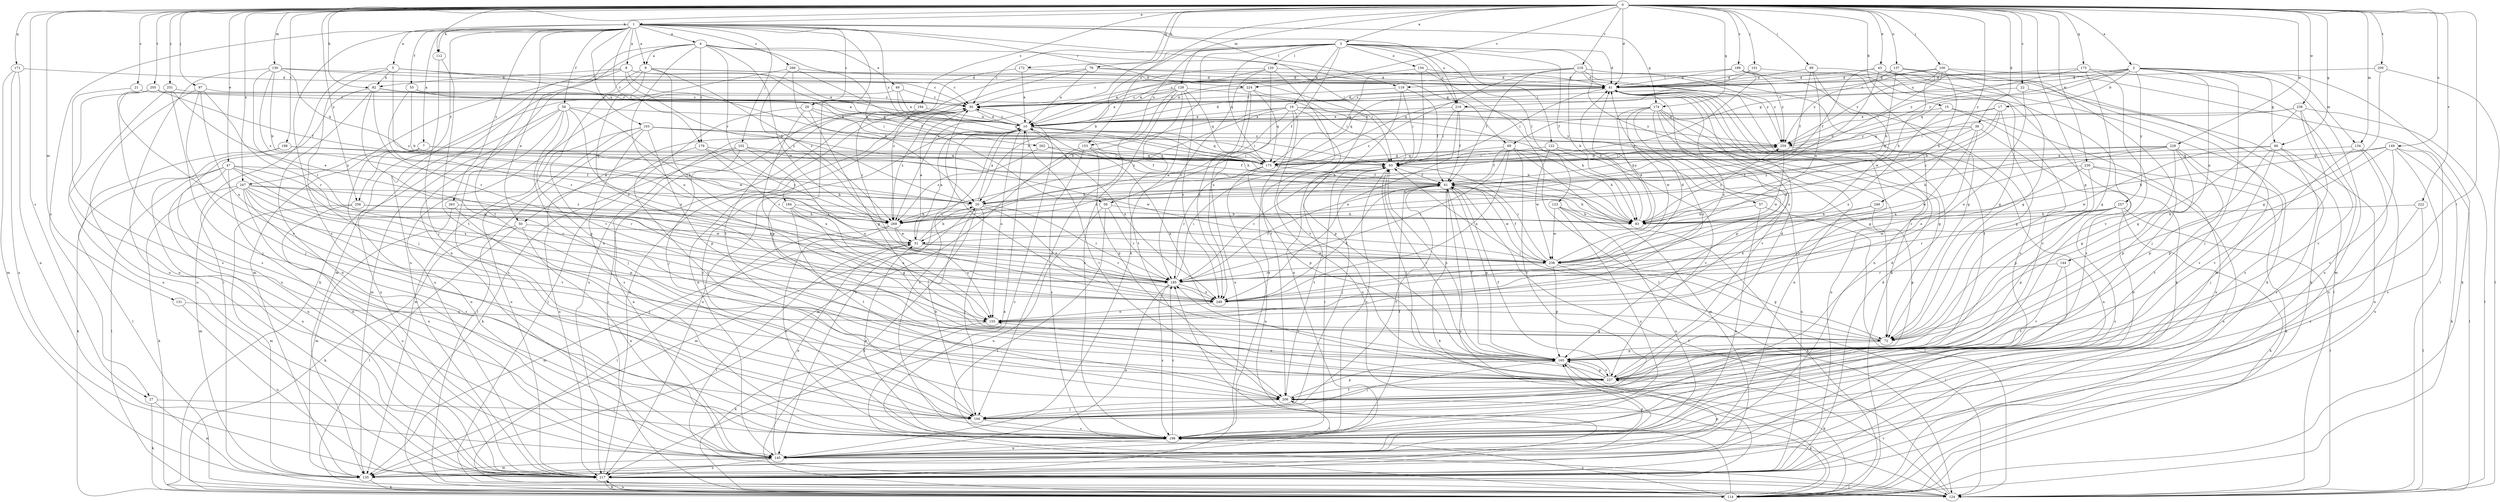 strict digraph  {
0;
1;
2;
3;
4;
5;
7;
8;
9;
10;
15;
17;
19;
20;
21;
22;
27;
29;
30;
38;
41;
43;
47;
49;
50;
51;
55;
56;
57;
59;
61;
66;
69;
72;
76;
82;
83;
89;
93;
97;
100;
101;
102;
103;
104;
112;
114;
119;
120;
122;
123;
124;
128;
130;
131;
134;
135;
137;
144;
145;
149;
153;
154;
155;
165;
171;
172;
173;
174;
175;
179;
184;
185;
189;
194;
196;
198;
200;
205;
206;
216;
217;
218;
222;
224;
227;
228;
230;
236;
238;
247;
248;
249;
251;
256;
257;
259;
262;
263;
266;
269;
0 -> 1  [label=a];
0 -> 2  [label=a];
0 -> 3  [label=a];
0 -> 15  [label=b];
0 -> 21  [label=c];
0 -> 22  [label=c];
0 -> 27  [label=c];
0 -> 38  [label=d];
0 -> 41  [label=d];
0 -> 43  [label=e];
0 -> 47  [label=e];
0 -> 66  [label=g];
0 -> 76  [label=h];
0 -> 82  [label=h];
0 -> 89  [label=i];
0 -> 97  [label=j];
0 -> 100  [label=j];
0 -> 101  [label=j];
0 -> 112  [label=k];
0 -> 128  [label=m];
0 -> 130  [label=m];
0 -> 131  [label=m];
0 -> 134  [label=m];
0 -> 137  [label=n];
0 -> 149  [label=o];
0 -> 153  [label=o];
0 -> 165  [label=p];
0 -> 171  [label=q];
0 -> 172  [label=q];
0 -> 173  [label=q];
0 -> 174  [label=q];
0 -> 189  [label=s];
0 -> 194  [label=s];
0 -> 198  [label=t];
0 -> 200  [label=t];
0 -> 205  [label=t];
0 -> 206  [label=t];
0 -> 218  [label=v];
0 -> 222  [label=v];
0 -> 224  [label=v];
0 -> 228  [label=w];
0 -> 230  [label=w];
0 -> 236  [label=w];
0 -> 247  [label=x];
0 -> 249  [label=y];
0 -> 251  [label=y];
0 -> 256  [label=y];
1 -> 4  [label=a];
1 -> 5  [label=a];
1 -> 7  [label=a];
1 -> 8  [label=a];
1 -> 9  [label=a];
1 -> 27  [label=c];
1 -> 29  [label=c];
1 -> 55  [label=f];
1 -> 56  [label=f];
1 -> 93  [label=i];
1 -> 102  [label=j];
1 -> 103  [label=j];
1 -> 112  [label=k];
1 -> 119  [label=l];
1 -> 174  [label=q];
1 -> 179  [label=r];
1 -> 196  [label=s];
1 -> 206  [label=t];
1 -> 216  [label=u];
1 -> 224  [label=v];
1 -> 227  [label=v];
1 -> 256  [label=y];
1 -> 262  [label=z];
1 -> 263  [label=z];
1 -> 266  [label=z];
2 -> 17  [label=b];
2 -> 66  [label=g];
2 -> 69  [label=g];
2 -> 104  [label=j];
2 -> 114  [label=k];
2 -> 119  [label=l];
2 -> 134  [label=m];
2 -> 135  [label=m];
2 -> 144  [label=n];
2 -> 175  [label=q];
2 -> 216  [label=u];
2 -> 257  [label=y];
2 -> 259  [label=y];
3 -> 19  [label=b];
3 -> 20  [label=b];
3 -> 30  [label=c];
3 -> 41  [label=d];
3 -> 57  [label=f];
3 -> 59  [label=f];
3 -> 114  [label=k];
3 -> 120  [label=l];
3 -> 122  [label=l];
3 -> 123  [label=l];
3 -> 145  [label=n];
3 -> 153  [label=o];
3 -> 154  [label=o];
3 -> 175  [label=q];
3 -> 216  [label=u];
3 -> 269  [label=z];
4 -> 9  [label=a];
4 -> 49  [label=e];
4 -> 59  [label=f];
4 -> 69  [label=g];
4 -> 145  [label=n];
4 -> 155  [label=o];
4 -> 179  [label=r];
4 -> 184  [label=r];
4 -> 217  [label=u];
4 -> 238  [label=w];
5 -> 10  [label=a];
5 -> 30  [label=c];
5 -> 82  [label=h];
5 -> 104  [label=j];
5 -> 124  [label=l];
5 -> 269  [label=z];
7 -> 93  [label=i];
7 -> 145  [label=n];
7 -> 175  [label=q];
7 -> 247  [label=x];
8 -> 10  [label=a];
8 -> 20  [label=b];
8 -> 50  [label=e];
8 -> 82  [label=h];
8 -> 83  [label=h];
8 -> 135  [label=m];
8 -> 175  [label=q];
9 -> 41  [label=d];
9 -> 93  [label=i];
9 -> 114  [label=k];
9 -> 155  [label=o];
9 -> 185  [label=r];
9 -> 227  [label=v];
9 -> 269  [label=z];
10 -> 30  [label=c];
10 -> 41  [label=d];
10 -> 50  [label=e];
10 -> 83  [label=h];
10 -> 145  [label=n];
10 -> 155  [label=o];
10 -> 175  [label=q];
10 -> 196  [label=s];
10 -> 206  [label=t];
10 -> 217  [label=u];
10 -> 248  [label=x];
10 -> 259  [label=y];
15 -> 10  [label=a];
15 -> 217  [label=u];
15 -> 227  [label=v];
15 -> 248  [label=x];
17 -> 10  [label=a];
17 -> 20  [label=b];
17 -> 72  [label=g];
17 -> 175  [label=q];
17 -> 269  [label=z];
19 -> 10  [label=a];
19 -> 20  [label=b];
19 -> 51  [label=e];
19 -> 83  [label=h];
19 -> 165  [label=p];
19 -> 196  [label=s];
19 -> 217  [label=u];
19 -> 259  [label=y];
19 -> 269  [label=z];
20 -> 10  [label=a];
20 -> 104  [label=j];
20 -> 114  [label=k];
20 -> 135  [label=m];
20 -> 185  [label=r];
20 -> 248  [label=x];
20 -> 269  [label=z];
21 -> 30  [label=c];
21 -> 196  [label=s];
22 -> 30  [label=c];
22 -> 124  [label=l];
22 -> 155  [label=o];
27 -> 104  [label=j];
27 -> 114  [label=k];
27 -> 135  [label=m];
29 -> 10  [label=a];
29 -> 72  [label=g];
29 -> 83  [label=h];
29 -> 124  [label=l];
29 -> 165  [label=p];
30 -> 10  [label=a];
30 -> 41  [label=d];
30 -> 51  [label=e];
30 -> 145  [label=n];
30 -> 269  [label=z];
38 -> 145  [label=n];
38 -> 155  [label=o];
38 -> 175  [label=q];
38 -> 248  [label=x];
38 -> 259  [label=y];
38 -> 269  [label=z];
41 -> 30  [label=c];
41 -> 93  [label=i];
41 -> 104  [label=j];
41 -> 155  [label=o];
41 -> 175  [label=q];
41 -> 248  [label=x];
43 -> 20  [label=b];
43 -> 41  [label=d];
43 -> 61  [label=f];
43 -> 72  [label=g];
43 -> 114  [label=k];
43 -> 135  [label=m];
47 -> 61  [label=f];
47 -> 114  [label=k];
47 -> 124  [label=l];
47 -> 145  [label=n];
47 -> 185  [label=r];
47 -> 217  [label=u];
47 -> 238  [label=w];
47 -> 248  [label=x];
49 -> 10  [label=a];
49 -> 30  [label=c];
49 -> 175  [label=q];
49 -> 217  [label=u];
50 -> 51  [label=e];
50 -> 114  [label=k];
50 -> 124  [label=l];
50 -> 145  [label=n];
51 -> 10  [label=a];
51 -> 20  [label=b];
51 -> 124  [label=l];
51 -> 135  [label=m];
51 -> 185  [label=r];
51 -> 238  [label=w];
55 -> 20  [label=b];
55 -> 30  [label=c];
55 -> 93  [label=i];
55 -> 185  [label=r];
56 -> 10  [label=a];
56 -> 104  [label=j];
56 -> 135  [label=m];
56 -> 165  [label=p];
56 -> 196  [label=s];
56 -> 217  [label=u];
56 -> 238  [label=w];
56 -> 248  [label=x];
57 -> 83  [label=h];
57 -> 124  [label=l];
57 -> 145  [label=n];
59 -> 83  [label=h];
59 -> 124  [label=l];
59 -> 185  [label=r];
59 -> 217  [label=u];
61 -> 20  [label=b];
61 -> 83  [label=h];
61 -> 114  [label=k];
61 -> 165  [label=p];
61 -> 217  [label=u];
61 -> 238  [label=w];
61 -> 259  [label=y];
61 -> 269  [label=z];
66 -> 145  [label=n];
66 -> 165  [label=p];
66 -> 175  [label=q];
66 -> 196  [label=s];
66 -> 227  [label=v];
66 -> 238  [label=w];
69 -> 61  [label=f];
69 -> 83  [label=h];
69 -> 135  [label=m];
69 -> 175  [label=q];
69 -> 185  [label=r];
69 -> 206  [label=t];
69 -> 248  [label=x];
72 -> 10  [label=a];
72 -> 93  [label=i];
72 -> 165  [label=p];
76 -> 10  [label=a];
76 -> 41  [label=d];
76 -> 206  [label=t];
76 -> 259  [label=y];
76 -> 269  [label=z];
82 -> 10  [label=a];
82 -> 30  [label=c];
82 -> 145  [label=n];
82 -> 185  [label=r];
82 -> 217  [label=u];
82 -> 227  [label=v];
83 -> 41  [label=d];
83 -> 259  [label=y];
89 -> 41  [label=d];
89 -> 51  [label=e];
89 -> 61  [label=f];
89 -> 196  [label=s];
89 -> 238  [label=w];
93 -> 61  [label=f];
93 -> 104  [label=j];
93 -> 165  [label=p];
93 -> 185  [label=r];
93 -> 196  [label=s];
93 -> 206  [label=t];
97 -> 30  [label=c];
97 -> 104  [label=j];
97 -> 185  [label=r];
97 -> 217  [label=u];
97 -> 248  [label=x];
100 -> 30  [label=c];
100 -> 41  [label=d];
100 -> 83  [label=h];
100 -> 93  [label=i];
100 -> 104  [label=j];
100 -> 124  [label=l];
100 -> 259  [label=y];
101 -> 41  [label=d];
101 -> 114  [label=k];
101 -> 175  [label=q];
102 -> 93  [label=i];
102 -> 114  [label=k];
102 -> 145  [label=n];
102 -> 155  [label=o];
102 -> 217  [label=u];
102 -> 238  [label=w];
103 -> 83  [label=h];
103 -> 93  [label=i];
103 -> 124  [label=l];
103 -> 135  [label=m];
103 -> 165  [label=p];
103 -> 196  [label=s];
103 -> 217  [label=u];
103 -> 259  [label=y];
104 -> 20  [label=b];
104 -> 61  [label=f];
104 -> 196  [label=s];
112 -> 104  [label=j];
112 -> 206  [label=t];
114 -> 10  [label=a];
114 -> 30  [label=c];
114 -> 185  [label=r];
114 -> 196  [label=s];
114 -> 217  [label=u];
119 -> 30  [label=c];
119 -> 61  [label=f];
119 -> 93  [label=i];
119 -> 145  [label=n];
120 -> 10  [label=a];
120 -> 30  [label=c];
120 -> 41  [label=d];
120 -> 185  [label=r];
120 -> 206  [label=t];
120 -> 248  [label=x];
122 -> 93  [label=i];
122 -> 217  [label=u];
122 -> 227  [label=v];
122 -> 238  [label=w];
123 -> 83  [label=h];
123 -> 114  [label=k];
123 -> 145  [label=n];
123 -> 196  [label=s];
123 -> 238  [label=w];
124 -> 30  [label=c];
124 -> 61  [label=f];
124 -> 227  [label=v];
128 -> 10  [label=a];
128 -> 30  [label=c];
128 -> 93  [label=i];
128 -> 104  [label=j];
128 -> 175  [label=q];
128 -> 196  [label=s];
128 -> 206  [label=t];
128 -> 217  [label=u];
128 -> 248  [label=x];
130 -> 20  [label=b];
130 -> 30  [label=c];
130 -> 41  [label=d];
130 -> 175  [label=q];
130 -> 185  [label=r];
130 -> 217  [label=u];
130 -> 269  [label=z];
131 -> 155  [label=o];
131 -> 217  [label=u];
134 -> 175  [label=q];
134 -> 196  [label=s];
134 -> 217  [label=u];
134 -> 227  [label=v];
135 -> 114  [label=k];
135 -> 165  [label=p];
137 -> 20  [label=b];
137 -> 41  [label=d];
137 -> 72  [label=g];
137 -> 83  [label=h];
137 -> 114  [label=k];
137 -> 259  [label=y];
144 -> 185  [label=r];
144 -> 206  [label=t];
144 -> 227  [label=v];
145 -> 51  [label=e];
145 -> 135  [label=m];
145 -> 165  [label=p];
145 -> 206  [label=t];
145 -> 217  [label=u];
149 -> 83  [label=h];
149 -> 114  [label=k];
149 -> 124  [label=l];
149 -> 165  [label=p];
149 -> 175  [label=q];
149 -> 196  [label=s];
149 -> 227  [label=v];
153 -> 61  [label=f];
153 -> 135  [label=m];
153 -> 165  [label=p];
153 -> 175  [label=q];
153 -> 196  [label=s];
154 -> 10  [label=a];
154 -> 41  [label=d];
154 -> 93  [label=i];
154 -> 124  [label=l];
155 -> 72  [label=g];
155 -> 114  [label=k];
165 -> 61  [label=f];
165 -> 93  [label=i];
165 -> 104  [label=j];
165 -> 114  [label=k];
165 -> 227  [label=v];
171 -> 41  [label=d];
171 -> 135  [label=m];
171 -> 145  [label=n];
171 -> 217  [label=u];
172 -> 10  [label=a];
172 -> 41  [label=d];
172 -> 185  [label=r];
173 -> 41  [label=d];
173 -> 72  [label=g];
173 -> 217  [label=u];
173 -> 227  [label=v];
173 -> 259  [label=y];
174 -> 10  [label=a];
174 -> 72  [label=g];
174 -> 83  [label=h];
174 -> 145  [label=n];
174 -> 155  [label=o];
174 -> 165  [label=p];
174 -> 217  [label=u];
174 -> 227  [label=v];
174 -> 238  [label=w];
175 -> 61  [label=f];
175 -> 165  [label=p];
175 -> 185  [label=r];
175 -> 217  [label=u];
179 -> 175  [label=q];
179 -> 206  [label=t];
179 -> 248  [label=x];
179 -> 269  [label=z];
184 -> 72  [label=g];
184 -> 83  [label=h];
184 -> 155  [label=o];
184 -> 206  [label=t];
184 -> 269  [label=z];
185 -> 41  [label=d];
185 -> 61  [label=f];
185 -> 93  [label=i];
185 -> 145  [label=n];
185 -> 196  [label=s];
185 -> 248  [label=x];
189 -> 10  [label=a];
189 -> 41  [label=d];
189 -> 72  [label=g];
189 -> 196  [label=s];
189 -> 259  [label=y];
189 -> 269  [label=z];
194 -> 10  [label=a];
194 -> 104  [label=j];
196 -> 30  [label=c];
196 -> 41  [label=d];
196 -> 51  [label=e];
196 -> 61  [label=f];
196 -> 93  [label=i];
196 -> 145  [label=n];
196 -> 185  [label=r];
198 -> 20  [label=b];
198 -> 124  [label=l];
198 -> 175  [label=q];
198 -> 217  [label=u];
200 -> 41  [label=d];
200 -> 72  [label=g];
200 -> 124  [label=l];
205 -> 30  [label=c];
205 -> 61  [label=f];
205 -> 196  [label=s];
205 -> 217  [label=u];
205 -> 227  [label=v];
206 -> 104  [label=j];
206 -> 114  [label=k];
206 -> 165  [label=p];
216 -> 10  [label=a];
216 -> 61  [label=f];
216 -> 72  [label=g];
216 -> 93  [label=i];
216 -> 248  [label=x];
217 -> 30  [label=c];
217 -> 41  [label=d];
217 -> 114  [label=k];
217 -> 124  [label=l];
218 -> 30  [label=c];
218 -> 41  [label=d];
218 -> 61  [label=f];
218 -> 83  [label=h];
218 -> 145  [label=n];
218 -> 175  [label=q];
218 -> 206  [label=t];
218 -> 259  [label=y];
218 -> 269  [label=z];
222 -> 83  [label=h];
222 -> 124  [label=l];
222 -> 196  [label=s];
224 -> 30  [label=c];
224 -> 175  [label=q];
224 -> 217  [label=u];
224 -> 227  [label=v];
224 -> 248  [label=x];
227 -> 41  [label=d];
227 -> 61  [label=f];
227 -> 93  [label=i];
227 -> 155  [label=o];
227 -> 165  [label=p];
227 -> 185  [label=r];
227 -> 206  [label=t];
228 -> 72  [label=g];
228 -> 83  [label=h];
228 -> 93  [label=i];
228 -> 104  [label=j];
228 -> 165  [label=p];
228 -> 175  [label=q];
228 -> 206  [label=t];
228 -> 238  [label=w];
230 -> 61  [label=f];
230 -> 114  [label=k];
230 -> 165  [label=p];
230 -> 185  [label=r];
230 -> 217  [label=u];
236 -> 10  [label=a];
236 -> 72  [label=g];
236 -> 93  [label=i];
236 -> 124  [label=l];
236 -> 196  [label=s];
236 -> 227  [label=v];
238 -> 41  [label=d];
238 -> 61  [label=f];
238 -> 72  [label=g];
238 -> 93  [label=i];
238 -> 124  [label=l];
238 -> 165  [label=p];
238 -> 185  [label=r];
247 -> 20  [label=b];
247 -> 114  [label=k];
247 -> 135  [label=m];
247 -> 145  [label=n];
247 -> 165  [label=p];
247 -> 196  [label=s];
247 -> 227  [label=v];
247 -> 248  [label=x];
247 -> 269  [label=z];
248 -> 30  [label=c];
248 -> 41  [label=d];
248 -> 61  [label=f];
248 -> 155  [label=o];
249 -> 83  [label=h];
249 -> 165  [label=p];
249 -> 248  [label=x];
251 -> 30  [label=c];
251 -> 51  [label=e];
251 -> 104  [label=j];
251 -> 145  [label=n];
256 -> 83  [label=h];
256 -> 135  [label=m];
256 -> 217  [label=u];
256 -> 238  [label=w];
257 -> 83  [label=h];
257 -> 114  [label=k];
257 -> 124  [label=l];
257 -> 165  [label=p];
257 -> 185  [label=r];
257 -> 196  [label=s];
257 -> 238  [label=w];
259 -> 93  [label=i];
259 -> 145  [label=n];
259 -> 175  [label=q];
259 -> 238  [label=w];
262 -> 61  [label=f];
262 -> 175  [label=q];
262 -> 269  [label=z];
263 -> 83  [label=h];
263 -> 104  [label=j];
263 -> 135  [label=m];
266 -> 20  [label=b];
266 -> 41  [label=d];
266 -> 135  [label=m];
266 -> 175  [label=q];
266 -> 269  [label=z];
269 -> 51  [label=e];
269 -> 124  [label=l];
269 -> 155  [label=o];
269 -> 196  [label=s];
}
